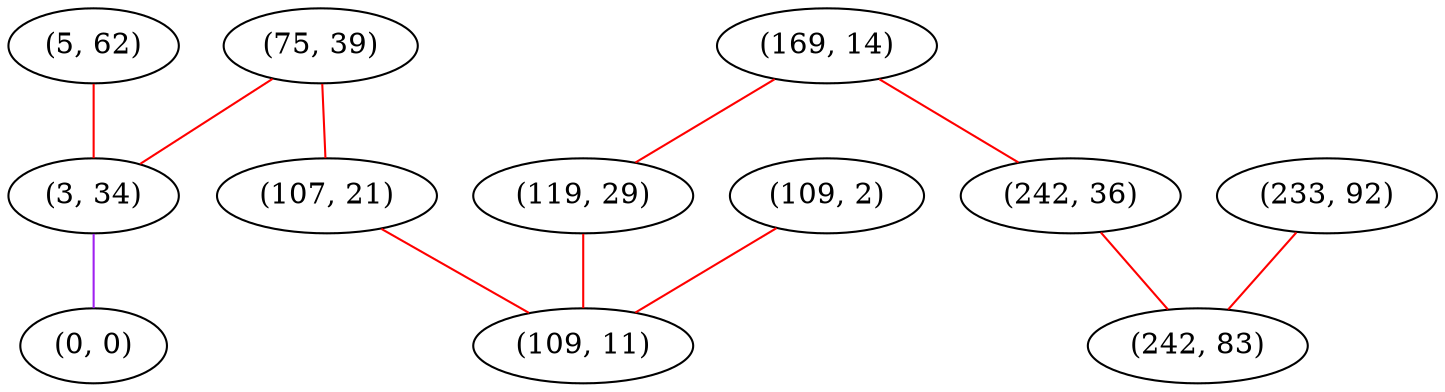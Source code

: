 graph "" {
"(5, 62)";
"(75, 39)";
"(3, 34)";
"(0, 0)";
"(169, 14)";
"(119, 29)";
"(242, 36)";
"(233, 92)";
"(242, 83)";
"(107, 21)";
"(109, 2)";
"(109, 11)";
"(5, 62)" -- "(3, 34)"  [color=red, key=0, weight=1];
"(75, 39)" -- "(3, 34)"  [color=red, key=0, weight=1];
"(75, 39)" -- "(107, 21)"  [color=red, key=0, weight=1];
"(3, 34)" -- "(0, 0)"  [color=purple, key=0, weight=4];
"(169, 14)" -- "(119, 29)"  [color=red, key=0, weight=1];
"(169, 14)" -- "(242, 36)"  [color=red, key=0, weight=1];
"(119, 29)" -- "(109, 11)"  [color=red, key=0, weight=1];
"(242, 36)" -- "(242, 83)"  [color=red, key=0, weight=1];
"(233, 92)" -- "(242, 83)"  [color=red, key=0, weight=1];
"(107, 21)" -- "(109, 11)"  [color=red, key=0, weight=1];
"(109, 2)" -- "(109, 11)"  [color=red, key=0, weight=1];
}
